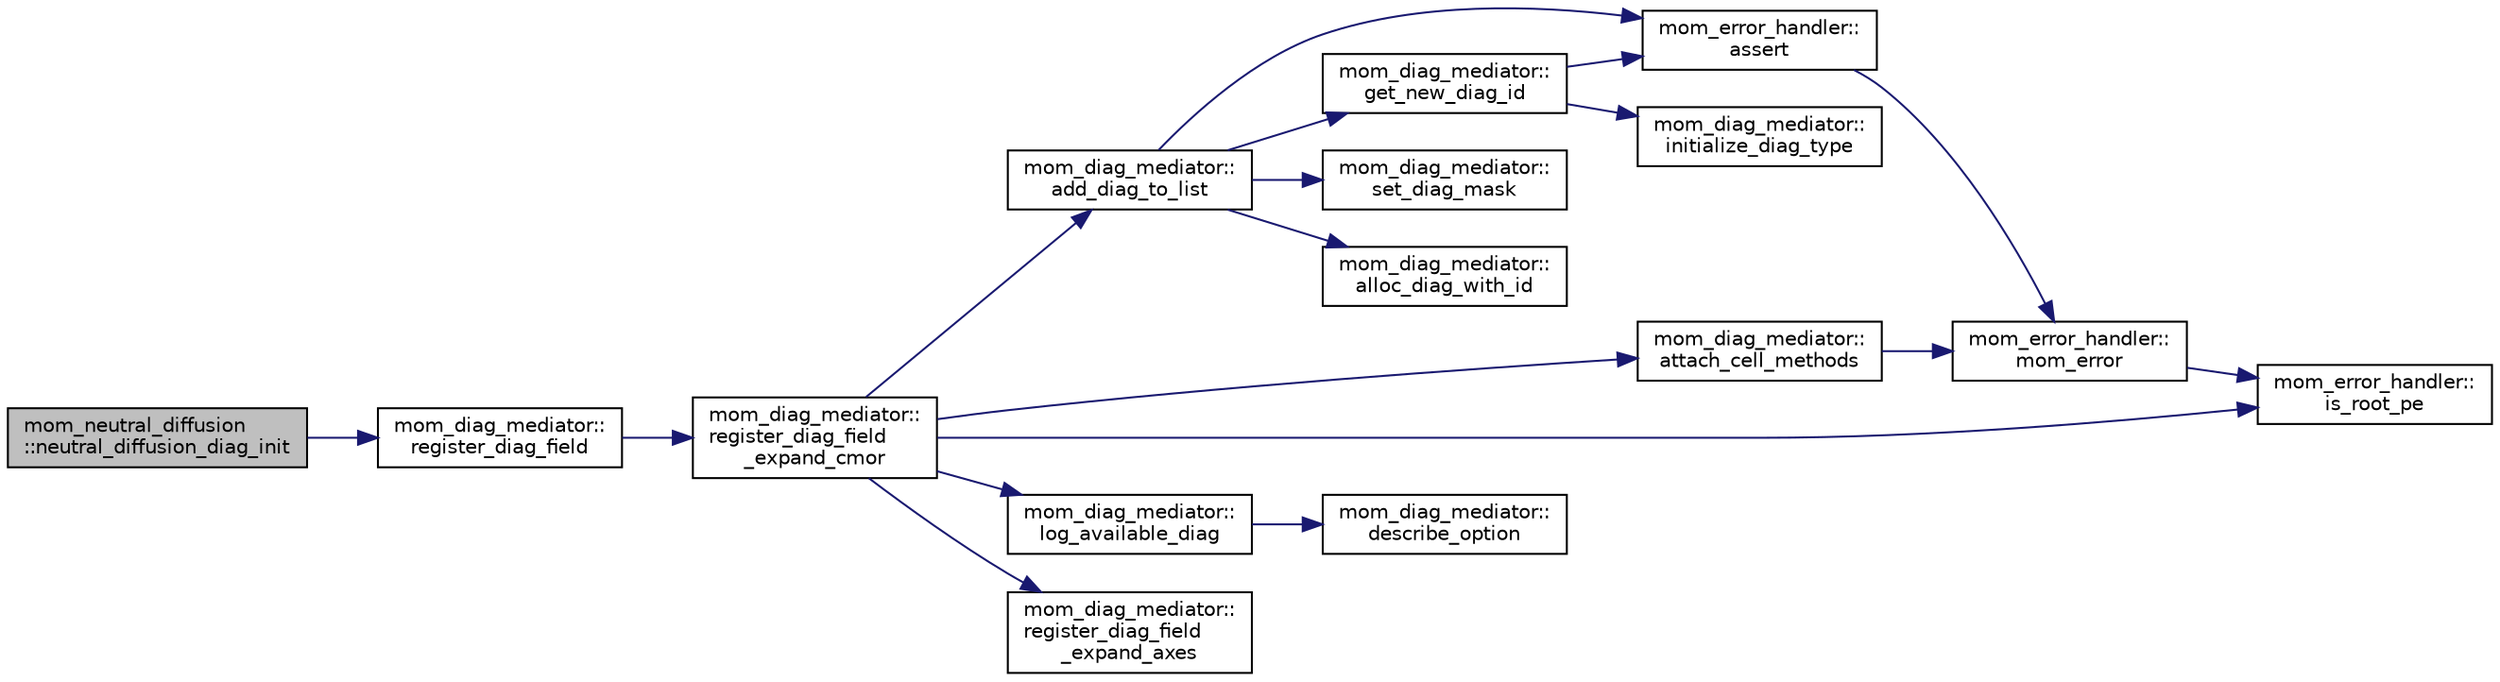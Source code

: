 digraph "mom_neutral_diffusion::neutral_diffusion_diag_init"
{
 // INTERACTIVE_SVG=YES
  edge [fontname="Helvetica",fontsize="10",labelfontname="Helvetica",labelfontsize="10"];
  node [fontname="Helvetica",fontsize="10",shape=record];
  rankdir="LR";
  Node111 [label="mom_neutral_diffusion\l::neutral_diffusion_diag_init",height=0.2,width=0.4,color="black", fillcolor="grey75", style="filled", fontcolor="black"];
  Node111 -> Node112 [color="midnightblue",fontsize="10",style="solid",fontname="Helvetica"];
  Node112 [label="mom_diag_mediator::\lregister_diag_field",height=0.2,width=0.4,color="black", fillcolor="white", style="filled",URL="$namespacemom__diag__mediator.html#aa791f75f899ae9b7cd4756165a9c2a1b",tooltip="Returns the \"diag_mediator\" handle for a group (native, CMOR, z-coord, ...) of diagnostics derived fr..."];
  Node112 -> Node113 [color="midnightblue",fontsize="10",style="solid",fontname="Helvetica"];
  Node113 [label="mom_diag_mediator::\lregister_diag_field\l_expand_cmor",height=0.2,width=0.4,color="black", fillcolor="white", style="filled",URL="$namespacemom__diag__mediator.html#ae50b35cba800ac5fd8975929fd2b9f4a",tooltip="Returns True if either the native of CMOr version of the diagnostic were registered. Updates &#39;dm_id&#39; after calling register_diag_field_expand_axes() for both native and CMOR variants of the field. "];
  Node113 -> Node114 [color="midnightblue",fontsize="10",style="solid",fontname="Helvetica"];
  Node114 [label="mom_diag_mediator::\ladd_diag_to_list",height=0.2,width=0.4,color="black", fillcolor="white", style="filled",URL="$namespacemom__diag__mediator.html#a8415b33a337b1fbc7535688eca85ab37",tooltip="Create a diagnostic type and attached to list. "];
  Node114 -> Node115 [color="midnightblue",fontsize="10",style="solid",fontname="Helvetica"];
  Node115 [label="mom_diag_mediator::\lalloc_diag_with_id",height=0.2,width=0.4,color="black", fillcolor="white", style="filled",URL="$namespacemom__diag__mediator.html#a1b0bed2113a0c268eafd1bafbb48bd4f"];
  Node114 -> Node116 [color="midnightblue",fontsize="10",style="solid",fontname="Helvetica"];
  Node116 [label="mom_error_handler::\lassert",height=0.2,width=0.4,color="black", fillcolor="white", style="filled",URL="$namespacemom__error__handler.html#a33bcd190d460095104954f2e654f9fe6",tooltip="Issues a FATAL error if the assertion fails, i.e. the first argument is false. "];
  Node116 -> Node117 [color="midnightblue",fontsize="10",style="solid",fontname="Helvetica"];
  Node117 [label="mom_error_handler::\lmom_error",height=0.2,width=0.4,color="black", fillcolor="white", style="filled",URL="$namespacemom__error__handler.html#a460cfb79a06c29fc249952c2a3710d67"];
  Node117 -> Node118 [color="midnightblue",fontsize="10",style="solid",fontname="Helvetica"];
  Node118 [label="mom_error_handler::\lis_root_pe",height=0.2,width=0.4,color="black", fillcolor="white", style="filled",URL="$namespacemom__error__handler.html#ad5f00a53059c72fe2332d1436c80ca71"];
  Node114 -> Node119 [color="midnightblue",fontsize="10",style="solid",fontname="Helvetica"];
  Node119 [label="mom_diag_mediator::\lget_new_diag_id",height=0.2,width=0.4,color="black", fillcolor="white", style="filled",URL="$namespacemom__diag__mediator.html#a3f7442639213320f7429e2288a79fda2",tooltip="Returns a new diagnostic id, it may be necessary to expand the diagnostics array. ..."];
  Node119 -> Node116 [color="midnightblue",fontsize="10",style="solid",fontname="Helvetica"];
  Node119 -> Node120 [color="midnightblue",fontsize="10",style="solid",fontname="Helvetica"];
  Node120 [label="mom_diag_mediator::\linitialize_diag_type",height=0.2,width=0.4,color="black", fillcolor="white", style="filled",URL="$namespacemom__diag__mediator.html#a883862f004e30bbc5211f38635511ba0",tooltip="Initializes a diag_type (used after allocating new memory) "];
  Node114 -> Node121 [color="midnightblue",fontsize="10",style="solid",fontname="Helvetica"];
  Node121 [label="mom_diag_mediator::\lset_diag_mask",height=0.2,width=0.4,color="black", fillcolor="white", style="filled",URL="$namespacemom__diag__mediator.html#a085f313357879a914af6450f2ab8ec79",tooltip="Associates the mask pointers within diag with the appropriate mask based on the axes group..."];
  Node113 -> Node122 [color="midnightblue",fontsize="10",style="solid",fontname="Helvetica"];
  Node122 [label="mom_diag_mediator::\lattach_cell_methods",height=0.2,width=0.4,color="black", fillcolor="white", style="filled",URL="$namespacemom__diag__mediator.html#ae0f04c145cb120fc2ab6cbfe9f166392",tooltip="Attaches \"cell_methods\" attribute to a variable based on defaults for axes_grp or optional arguments..."];
  Node122 -> Node117 [color="midnightblue",fontsize="10",style="solid",fontname="Helvetica"];
  Node113 -> Node118 [color="midnightblue",fontsize="10",style="solid",fontname="Helvetica"];
  Node113 -> Node123 [color="midnightblue",fontsize="10",style="solid",fontname="Helvetica"];
  Node123 [label="mom_diag_mediator::\llog_available_diag",height=0.2,width=0.4,color="black", fillcolor="white", style="filled",URL="$namespacemom__diag__mediator.html#a65fe8d329cf5dbfd08c98874a7a64407",tooltip="Log a diagnostic to the available diagnostics file. "];
  Node123 -> Node124 [color="midnightblue",fontsize="10",style="solid",fontname="Helvetica"];
  Node124 [label="mom_diag_mediator::\ldescribe_option",height=0.2,width=0.4,color="black", fillcolor="white", style="filled",URL="$namespacemom__diag__mediator.html#ae002ca447acba252bf7bdc042e75a01e"];
  Node113 -> Node125 [color="midnightblue",fontsize="10",style="solid",fontname="Helvetica"];
  Node125 [label="mom_diag_mediator::\lregister_diag_field\l_expand_axes",height=0.2,width=0.4,color="black", fillcolor="white", style="filled",URL="$namespacemom__diag__mediator.html#aca4a32fea8dade9f51e076a56b9bad2b",tooltip="Returns an FMS id from register_diag_field_fms (the diag_manager routine) after expanding axes (axes-..."];
}
